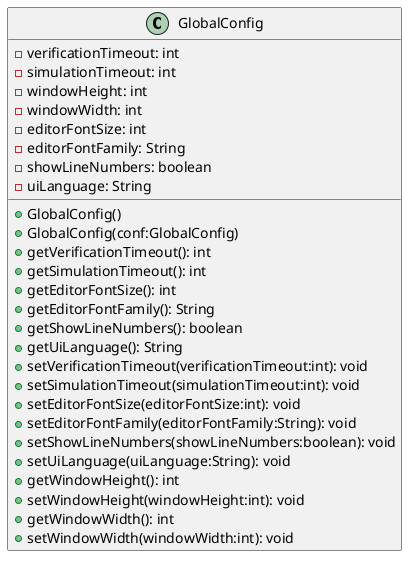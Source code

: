 @startuml

    class GlobalConfig {
        -verificationTimeout: int
        -simulationTimeout: int
        -windowHeight: int
        -windowWidth: int
        -editorFontSize: int
        -editorFontFamily: String
        -showLineNumbers: boolean
        -uiLanguage: String
        +GlobalConfig()
        +GlobalConfig(conf:GlobalConfig)
        +getVerificationTimeout(): int
        +getSimulationTimeout(): int
        +getEditorFontSize(): int
        +getEditorFontFamily(): String
        +getShowLineNumbers(): boolean
        +getUiLanguage(): String
        +setVerificationTimeout(verificationTimeout:int): void
        +setSimulationTimeout(simulationTimeout:int): void
        +setEditorFontSize(editorFontSize:int): void
        +setEditorFontFamily(editorFontFamily:String): void
        +setShowLineNumbers(showLineNumbers:boolean): void
        +setUiLanguage(uiLanguage:String): void
        +getWindowHeight(): int
        +setWindowHeight(windowHeight:int): void
        +getWindowWidth(): int
        +setWindowWidth(windowWidth:int): void
    }

@enduml
